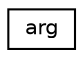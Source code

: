 digraph "Graphical Class Hierarchy"
{
  edge [fontname="Helvetica",fontsize="10",labelfontname="Helvetica",labelfontsize="10"];
  node [fontname="Helvetica",fontsize="10",shape=record];
  rankdir="LR";
  Node0 [label="arg",height=0.2,width=0.4,color="black", fillcolor="white", style="filled",URL="$unionarg.html"];
}
